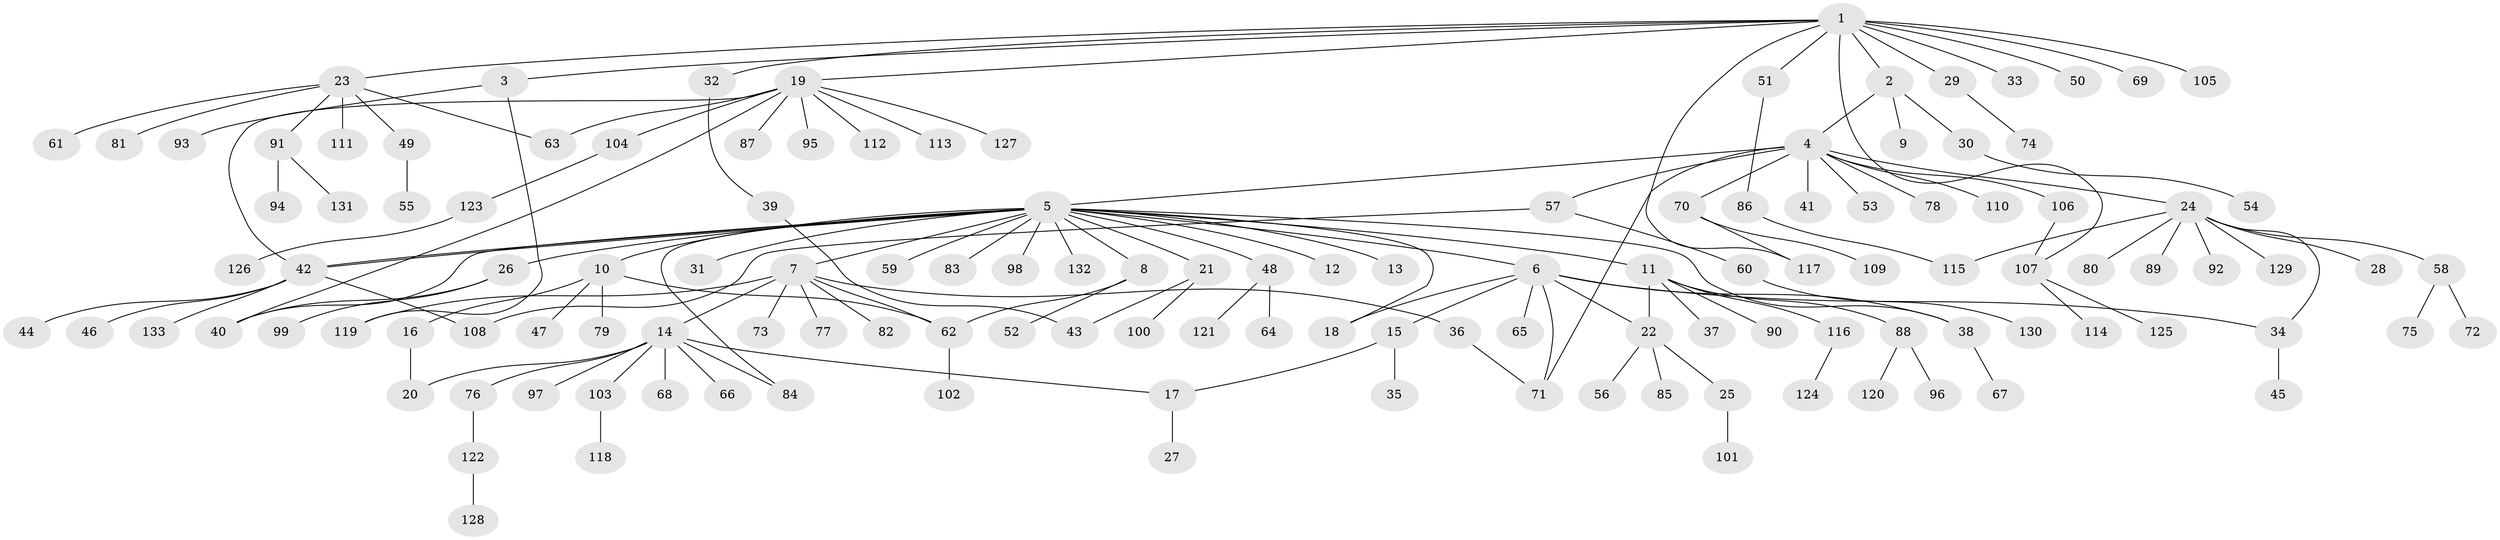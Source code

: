 // Generated by graph-tools (version 1.1) at 2025/01/03/09/25 03:01:39]
// undirected, 133 vertices, 154 edges
graph export_dot {
graph [start="1"]
  node [color=gray90,style=filled];
  1;
  2;
  3;
  4;
  5;
  6;
  7;
  8;
  9;
  10;
  11;
  12;
  13;
  14;
  15;
  16;
  17;
  18;
  19;
  20;
  21;
  22;
  23;
  24;
  25;
  26;
  27;
  28;
  29;
  30;
  31;
  32;
  33;
  34;
  35;
  36;
  37;
  38;
  39;
  40;
  41;
  42;
  43;
  44;
  45;
  46;
  47;
  48;
  49;
  50;
  51;
  52;
  53;
  54;
  55;
  56;
  57;
  58;
  59;
  60;
  61;
  62;
  63;
  64;
  65;
  66;
  67;
  68;
  69;
  70;
  71;
  72;
  73;
  74;
  75;
  76;
  77;
  78;
  79;
  80;
  81;
  82;
  83;
  84;
  85;
  86;
  87;
  88;
  89;
  90;
  91;
  92;
  93;
  94;
  95;
  96;
  97;
  98;
  99;
  100;
  101;
  102;
  103;
  104;
  105;
  106;
  107;
  108;
  109;
  110;
  111;
  112;
  113;
  114;
  115;
  116;
  117;
  118;
  119;
  120;
  121;
  122;
  123;
  124;
  125;
  126;
  127;
  128;
  129;
  130;
  131;
  132;
  133;
  1 -- 2;
  1 -- 3;
  1 -- 19;
  1 -- 23;
  1 -- 29;
  1 -- 32;
  1 -- 33;
  1 -- 50;
  1 -- 51;
  1 -- 69;
  1 -- 105;
  1 -- 107;
  1 -- 117;
  2 -- 4;
  2 -- 9;
  2 -- 30;
  3 -- 93;
  3 -- 119;
  4 -- 5;
  4 -- 24;
  4 -- 41;
  4 -- 53;
  4 -- 57;
  4 -- 70;
  4 -- 71;
  4 -- 78;
  4 -- 106;
  4 -- 110;
  5 -- 6;
  5 -- 7;
  5 -- 8;
  5 -- 10;
  5 -- 11;
  5 -- 12;
  5 -- 13;
  5 -- 18;
  5 -- 21;
  5 -- 26;
  5 -- 31;
  5 -- 38;
  5 -- 40;
  5 -- 42;
  5 -- 42;
  5 -- 48;
  5 -- 59;
  5 -- 83;
  5 -- 84;
  5 -- 98;
  5 -- 132;
  6 -- 15;
  6 -- 18;
  6 -- 22;
  6 -- 34;
  6 -- 38;
  6 -- 65;
  6 -- 71;
  7 -- 14;
  7 -- 36;
  7 -- 62;
  7 -- 73;
  7 -- 77;
  7 -- 82;
  7 -- 119;
  8 -- 52;
  8 -- 62;
  10 -- 16;
  10 -- 47;
  10 -- 62;
  10 -- 79;
  11 -- 22;
  11 -- 37;
  11 -- 88;
  11 -- 90;
  11 -- 116;
  14 -- 17;
  14 -- 20;
  14 -- 66;
  14 -- 68;
  14 -- 76;
  14 -- 84;
  14 -- 97;
  14 -- 103;
  15 -- 17;
  15 -- 35;
  16 -- 20;
  17 -- 27;
  19 -- 40;
  19 -- 42;
  19 -- 63;
  19 -- 87;
  19 -- 95;
  19 -- 104;
  19 -- 112;
  19 -- 113;
  19 -- 127;
  21 -- 43;
  21 -- 100;
  22 -- 25;
  22 -- 56;
  22 -- 85;
  23 -- 49;
  23 -- 61;
  23 -- 63;
  23 -- 81;
  23 -- 91;
  23 -- 111;
  24 -- 28;
  24 -- 34;
  24 -- 58;
  24 -- 80;
  24 -- 89;
  24 -- 92;
  24 -- 115;
  24 -- 129;
  25 -- 101;
  26 -- 40;
  26 -- 99;
  29 -- 74;
  30 -- 54;
  32 -- 39;
  34 -- 45;
  36 -- 71;
  38 -- 67;
  39 -- 43;
  42 -- 44;
  42 -- 46;
  42 -- 108;
  42 -- 133;
  48 -- 64;
  48 -- 121;
  49 -- 55;
  51 -- 86;
  57 -- 60;
  57 -- 108;
  58 -- 72;
  58 -- 75;
  60 -- 130;
  62 -- 102;
  70 -- 109;
  70 -- 117;
  76 -- 122;
  86 -- 115;
  88 -- 96;
  88 -- 120;
  91 -- 94;
  91 -- 131;
  103 -- 118;
  104 -- 123;
  106 -- 107;
  107 -- 114;
  107 -- 125;
  116 -- 124;
  122 -- 128;
  123 -- 126;
}
